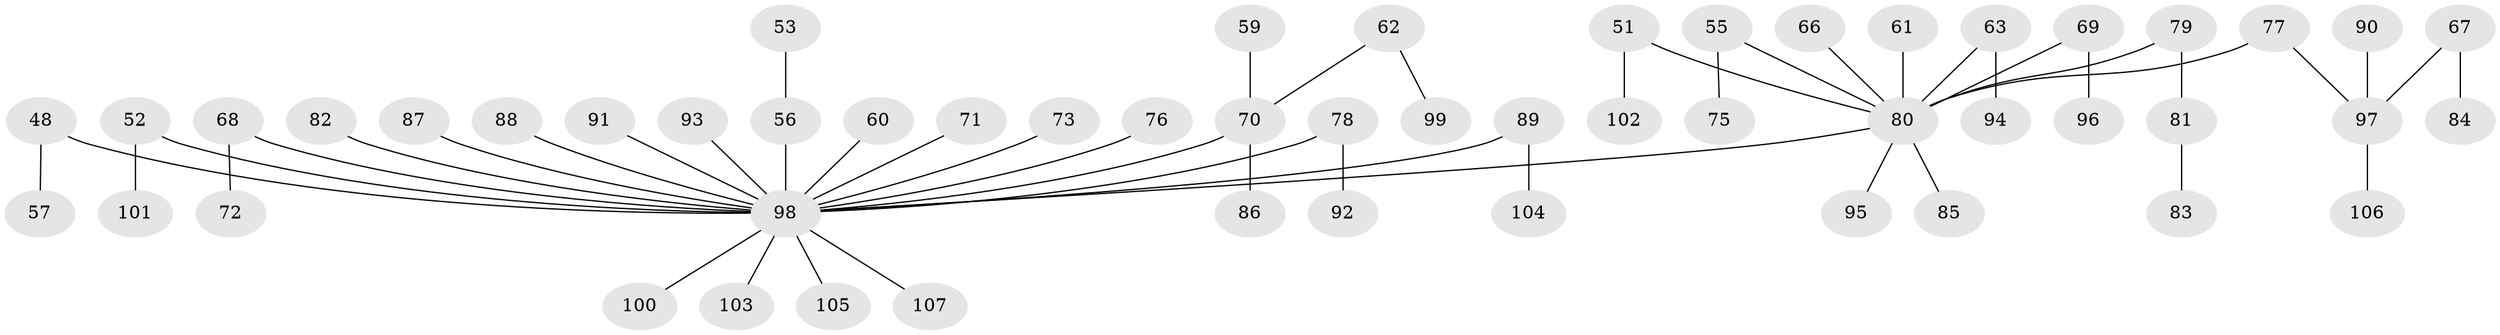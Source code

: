 // original degree distribution, {2: 0.32710280373831774, 5: 0.037383177570093455, 7: 0.018691588785046728, 4: 0.07476635514018691, 3: 0.08411214953271028, 1: 0.45794392523364486}
// Generated by graph-tools (version 1.1) at 2025/53/03/09/25 04:53:58]
// undirected, 53 vertices, 52 edges
graph export_dot {
graph [start="1"]
  node [color=gray90,style=filled];
  48;
  51;
  52;
  53;
  55;
  56 [super="+36"];
  57;
  59;
  60;
  61;
  62;
  63;
  66;
  67;
  68;
  69;
  70 [super="+29+20+31+34"];
  71;
  72;
  73;
  75;
  76;
  77 [super="+23"];
  78;
  79;
  80 [super="+3+13+7+14+21+54+19+28+30+42"];
  81;
  82;
  83;
  84;
  85;
  86;
  87;
  88 [super="+44"];
  89;
  90;
  91;
  92;
  93;
  94;
  95;
  96;
  97 [super="+24+26+32+40+49+64+46+74"];
  98 [super="+38+65+50+41+45+43+58"];
  99;
  100;
  101;
  102;
  103;
  104;
  105;
  106;
  107;
  48 -- 57;
  48 -- 98;
  51 -- 102;
  51 -- 80;
  52 -- 101;
  52 -- 98;
  53 -- 56;
  55 -- 75;
  55 -- 80;
  56 -- 98;
  59 -- 70;
  60 -- 98;
  61 -- 80;
  62 -- 99;
  62 -- 70;
  63 -- 94;
  63 -- 80;
  66 -- 80;
  67 -- 84;
  67 -- 97;
  68 -- 72;
  68 -- 98;
  69 -- 96;
  69 -- 80;
  70 -- 86;
  70 -- 98;
  71 -- 98;
  73 -- 98;
  76 -- 98;
  77 -- 80;
  77 -- 97;
  78 -- 92;
  78 -- 98;
  79 -- 81;
  79 -- 80;
  80 -- 85;
  80 -- 95;
  80 -- 98;
  81 -- 83;
  82 -- 98;
  87 -- 98;
  88 -- 98;
  89 -- 104;
  89 -- 98;
  90 -- 97;
  91 -- 98;
  93 -- 98;
  97 -- 106;
  98 -- 103;
  98 -- 107;
  98 -- 105;
  98 -- 100;
}
